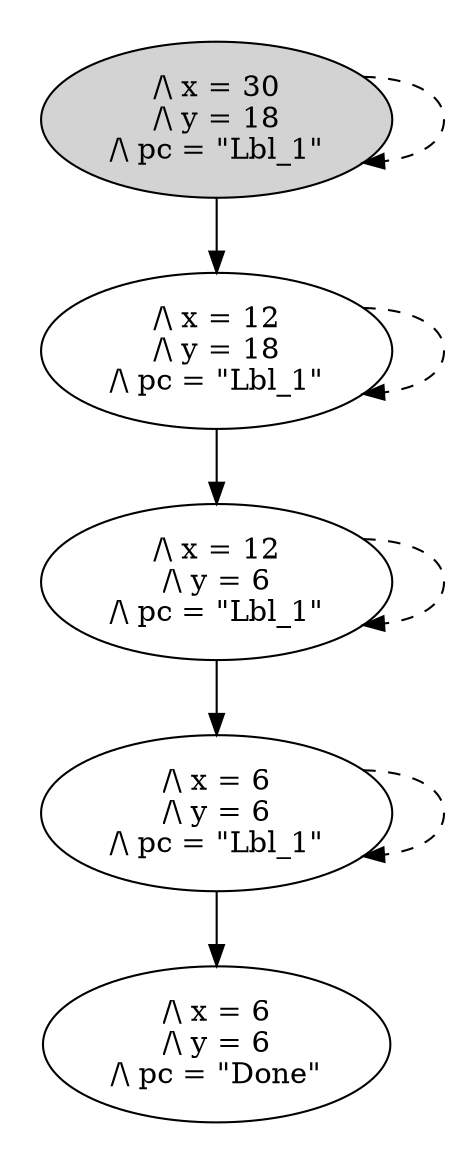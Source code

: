 strict digraph DiskGraph {
nodesep=0.35;
subgraph cluster_graph {
color="white";
6268900688145274239 [label="/\\ x = 30\n/\\ y = 18\n/\\ pc = \"Lbl_1\"",style = filled]
6268900688145274239 -> -2562302541311173825 [label="",color="black",fontcolor="black"];
-2562302541311173825 [label="/\\ x = 12\n/\\ y = 18\n/\\ pc = \"Lbl_1\""];
6268900688145274239 -> 6268900688145274239 [style="dashed"];
-2562302541311173825 -> 6217469023045721113 [label="",color="black",fontcolor="black"];
6217469023045721113 [label="/\\ x = 12\n/\\ y = 6\n/\\ pc = \"Lbl_1\""];
-2562302541311173825 -> -2562302541311173825 [style="dashed"];
6217469023045721113 -> -5956114861693753765 [label="",color="black",fontcolor="black"];
-5956114861693753765 [label="/\\ x = 6\n/\\ y = 6\n/\\ pc = \"Lbl_1\""];
6217469023045721113 -> 6217469023045721113 [style="dashed"];
-5956114861693753765 -> -7334792369013541805 [label="",color="black",fontcolor="black"];
-7334792369013541805 [label="/\\ x = 6\n/\\ y = 6\n/\\ pc = \"Done\""];
-5956114861693753765 -> -5956114861693753765 [style="dashed"];
-5956114861693753765 -> -7334792369013541805 [label="",color="black",fontcolor="black"];
{rank = same; 6268900688145274239;}
{rank = same; -2562302541311173825;}
{rank = same; 6217469023045721113;}
{rank = same; -5956114861693753765;}
}
}